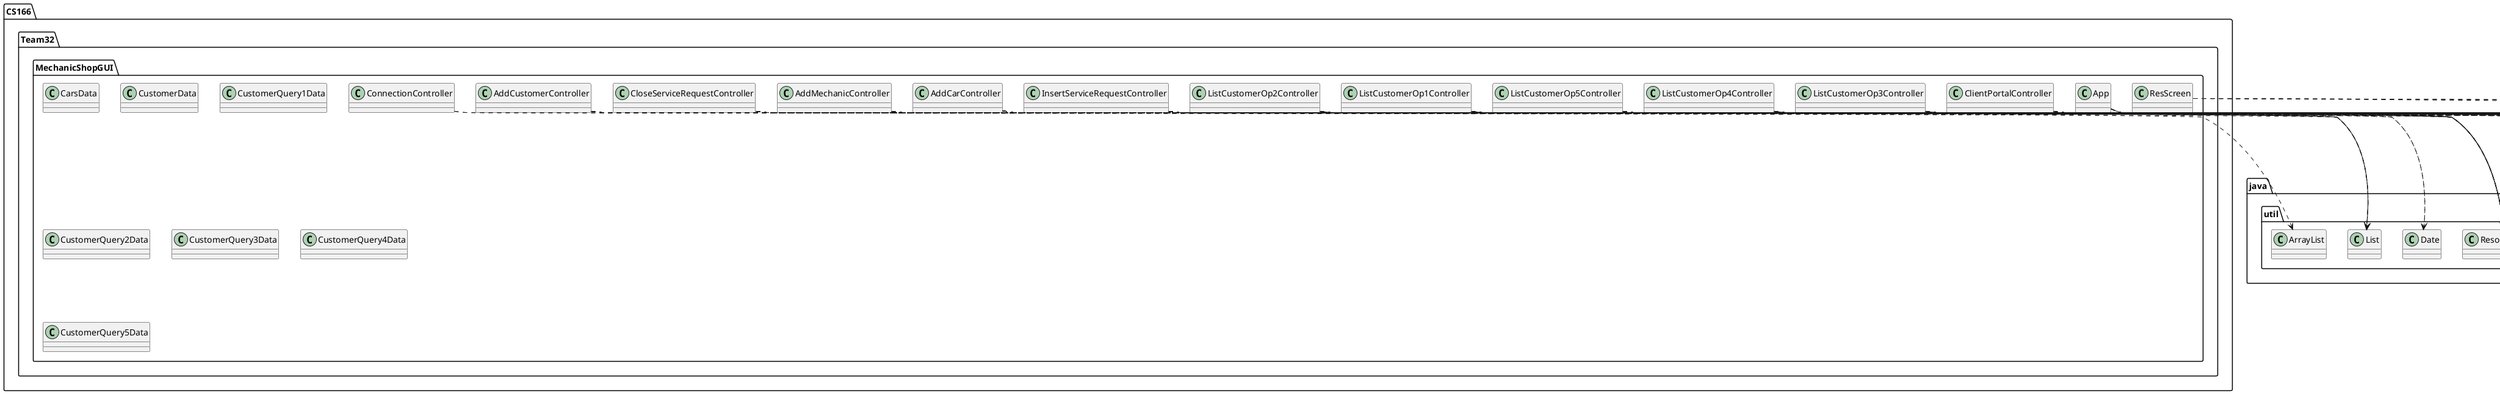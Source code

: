 @startuml
annotation java.lang.Override
annotation javafx.fxml.FXML
class CS166.Team32.MechanicShopGUI.AddCarController
class CS166.Team32.MechanicShopGUI.AddCustomerController
class CS166.Team32.MechanicShopGUI.AddMechanicController
class CS166.Team32.MechanicShopGUI.App
class CS166.Team32.MechanicShopGUI.CarsData
class CS166.Team32.MechanicShopGUI.ClientPortalController
class CS166.Team32.MechanicShopGUI.CloseServiceRequestController
class CS166.Team32.MechanicShopGUI.ConnectionController
class CS166.Team32.MechanicShopGUI.CustomerData
class CS166.Team32.MechanicShopGUI.CustomerQuery1Data
class CS166.Team32.MechanicShopGUI.CustomerQuery2Data
class CS166.Team32.MechanicShopGUI.CustomerQuery3Data
class CS166.Team32.MechanicShopGUI.CustomerQuery4Data
class CS166.Team32.MechanicShopGUI.CustomerQuery5Data
class CS166.Team32.MechanicShopGUI.InsertServiceRequestController
class CS166.Team32.MechanicShopGUI.ListCustomerOp1Controller
class CS166.Team32.MechanicShopGUI.ListCustomerOp2Controller
class CS166.Team32.MechanicShopGUI.ListCustomerOp3Controller
class CS166.Team32.MechanicShopGUI.ListCustomerOp4Controller
class CS166.Team32.MechanicShopGUI.ListCustomerOp5Controller
class CS166.Team32.MechanicShopGUI.ResScreen
class java.io.IOException
class java.net.URL
class java.sql.Connection
class java.sql.PreparedStatement
class java.sql.ResultSet
class java.sql.SQLException
class java.util.ArrayList
class java.util.Date
class java.util.List
class java.util.ResourceBundle
class javafx.application.Application
class javafx.application.Platform
class javafx.collections.FXCollections
class javafx.collections.ObservableList
class javafx.event.ActionEvent
class javafx.fxml.FXMLLoader
class javafx.scene.Parent
class javafx.scene.Scene
class javafx.scene.control.Button
class javafx.scene.control.Label
class javafx.scene.control.TableColumn
class javafx.scene.control.TableRow
class javafx.scene.control.TableView
class javafx.scene.control.TextArea
class javafx.scene.control.TextField
class javafx.scene.control.cell.PropertyValueFactory
class javafx.scene.input.MouseButton
class javafx.stage.Stage
interface javafx.fxml.Initializable
CS166.Team32.MechanicShopGUI.AddCarController ..> javafx.fxml.FXML
CS166.Team32.MechanicShopGUI.AddCarController ..> java.io.IOException
CS166.Team32.MechanicShopGUI.AddCarController ..> java.net.URL
CS166.Team32.MechanicShopGUI.AddCarController ..> java.sql.Connection
CS166.Team32.MechanicShopGUI.AddCarController ..> java.sql.PreparedStatement
CS166.Team32.MechanicShopGUI.AddCarController ..> java.util.List
CS166.Team32.MechanicShopGUI.AddCarController ..> java.util.ResourceBundle
CS166.Team32.MechanicShopGUI.AddCarController ..> javafx.application.Platform
CS166.Team32.MechanicShopGUI.AddCarController ..> javafx.event.ActionEvent
CS166.Team32.MechanicShopGUI.AddCarController ..> javafx.fxml.FXMLLoader
CS166.Team32.MechanicShopGUI.AddCarController ..> javafx.scene.Parent
CS166.Team32.MechanicShopGUI.AddCarController ..> javafx.scene.Scene
CS166.Team32.MechanicShopGUI.AddCarController ..> javafx.scene.control.Button
CS166.Team32.MechanicShopGUI.AddCarController ..> javafx.scene.control.Label
CS166.Team32.MechanicShopGUI.AddCarController ..> javafx.scene.control.TextField
CS166.Team32.MechanicShopGUI.AddCarController ..> javafx.stage.Stage
CS166.Team32.MechanicShopGUI.AddCarController ..> javafx.fxml.Initializable
CS166.Team32.MechanicShopGUI.AddCustomerController ..> javafx.fxml.FXML
CS166.Team32.MechanicShopGUI.AddCustomerController ..> java.io.IOException
CS166.Team32.MechanicShopGUI.AddCustomerController ..> java.net.URL
CS166.Team32.MechanicShopGUI.AddCustomerController ..> java.sql.Connection
CS166.Team32.MechanicShopGUI.AddCustomerController ..> java.sql.PreparedStatement
CS166.Team32.MechanicShopGUI.AddCustomerController ..> java.sql.SQLException
CS166.Team32.MechanicShopGUI.AddCustomerController ..> java.util.List
CS166.Team32.MechanicShopGUI.AddCustomerController ..> java.util.ResourceBundle
CS166.Team32.MechanicShopGUI.AddCustomerController ..> javafx.application.Platform
CS166.Team32.MechanicShopGUI.AddCustomerController ..> javafx.fxml.FXMLLoader
CS166.Team32.MechanicShopGUI.AddCustomerController ..> javafx.scene.Parent
CS166.Team32.MechanicShopGUI.AddCustomerController ..> javafx.scene.Scene
CS166.Team32.MechanicShopGUI.AddCustomerController ..> javafx.scene.control.Button
CS166.Team32.MechanicShopGUI.AddCustomerController ..> javafx.scene.control.Label
CS166.Team32.MechanicShopGUI.AddCustomerController ..> javafx.scene.control.TextField
CS166.Team32.MechanicShopGUI.AddCustomerController ..> javafx.stage.Stage
CS166.Team32.MechanicShopGUI.AddCustomerController ..> javafx.fxml.Initializable
CS166.Team32.MechanicShopGUI.AddMechanicController ..> javafx.fxml.FXML
CS166.Team32.MechanicShopGUI.AddMechanicController ..> java.io.IOException
CS166.Team32.MechanicShopGUI.AddMechanicController ..> java.net.URL
CS166.Team32.MechanicShopGUI.AddMechanicController ..> java.sql.Connection
CS166.Team32.MechanicShopGUI.AddMechanicController ..> java.sql.PreparedStatement
CS166.Team32.MechanicShopGUI.AddMechanicController ..> java.util.List
CS166.Team32.MechanicShopGUI.AddMechanicController ..> java.util.ResourceBundle
CS166.Team32.MechanicShopGUI.AddMechanicController ..> javafx.application.Platform
CS166.Team32.MechanicShopGUI.AddMechanicController ..> javafx.fxml.FXMLLoader
CS166.Team32.MechanicShopGUI.AddMechanicController ..> javafx.scene.Parent
CS166.Team32.MechanicShopGUI.AddMechanicController ..> javafx.scene.Scene
CS166.Team32.MechanicShopGUI.AddMechanicController ..> javafx.scene.control.Button
CS166.Team32.MechanicShopGUI.AddMechanicController ..> javafx.scene.control.Label
CS166.Team32.MechanicShopGUI.AddMechanicController ..> javafx.scene.control.TextField
CS166.Team32.MechanicShopGUI.AddMechanicController ..> javafx.stage.Stage
CS166.Team32.MechanicShopGUI.AddMechanicController ..> javafx.fxml.Initializable
CS166.Team32.MechanicShopGUI.App ..> java.lang.Override
CS166.Team32.MechanicShopGUI.App ..> javafx.fxml.FXML
CS166.Team32.MechanicShopGUI.App ..> java.io.IOException
CS166.Team32.MechanicShopGUI.App --|> javafx.application.Application
CS166.Team32.MechanicShopGUI.App ..> javafx.fxml.FXMLLoader
CS166.Team32.MechanicShopGUI.App ..> javafx.scene.Parent
CS166.Team32.MechanicShopGUI.App ..> javafx.scene.Scene
CS166.Team32.MechanicShopGUI.App ..> javafx.stage.Stage
CS166.Team32.MechanicShopGUI.ClientPortalController ..> javafx.fxml.FXML
CS166.Team32.MechanicShopGUI.ClientPortalController ..> java.io.IOException
CS166.Team32.MechanicShopGUI.ClientPortalController ..> java.net.URL
CS166.Team32.MechanicShopGUI.ClientPortalController ..> java.util.ResourceBundle
CS166.Team32.MechanicShopGUI.ClientPortalController ..> javafx.fxml.FXMLLoader
CS166.Team32.MechanicShopGUI.ClientPortalController ..> javafx.scene.Parent
CS166.Team32.MechanicShopGUI.ClientPortalController ..> javafx.scene.Scene
CS166.Team32.MechanicShopGUI.ClientPortalController ..> javafx.stage.Stage
CS166.Team32.MechanicShopGUI.ClientPortalController ..> javafx.fxml.Initializable
CS166.Team32.MechanicShopGUI.CloseServiceRequestController ..> javafx.fxml.FXML
CS166.Team32.MechanicShopGUI.CloseServiceRequestController ..> java.io.IOException
CS166.Team32.MechanicShopGUI.CloseServiceRequestController ..> java.net.URL
CS166.Team32.MechanicShopGUI.CloseServiceRequestController ..> java.sql.Connection
CS166.Team32.MechanicShopGUI.CloseServiceRequestController ..> java.sql.SQLException
CS166.Team32.MechanicShopGUI.CloseServiceRequestController ..> java.util.Date
CS166.Team32.MechanicShopGUI.CloseServiceRequestController ..> java.util.List
CS166.Team32.MechanicShopGUI.CloseServiceRequestController ..> java.util.ResourceBundle
CS166.Team32.MechanicShopGUI.CloseServiceRequestController ..> javafx.application.Platform
CS166.Team32.MechanicShopGUI.CloseServiceRequestController ..> javafx.fxml.FXMLLoader
CS166.Team32.MechanicShopGUI.CloseServiceRequestController ..> javafx.scene.Parent
CS166.Team32.MechanicShopGUI.CloseServiceRequestController ..> javafx.scene.Scene
CS166.Team32.MechanicShopGUI.CloseServiceRequestController ..> javafx.scene.control.Button
CS166.Team32.MechanicShopGUI.CloseServiceRequestController ..> javafx.scene.control.Label
CS166.Team32.MechanicShopGUI.CloseServiceRequestController ..> javafx.scene.control.TextArea
CS166.Team32.MechanicShopGUI.CloseServiceRequestController ..> javafx.scene.control.TextField
CS166.Team32.MechanicShopGUI.CloseServiceRequestController ..> javafx.stage.Stage
CS166.Team32.MechanicShopGUI.CloseServiceRequestController ..> javafx.fxml.Initializable
CS166.Team32.MechanicShopGUI.ConnectionController ..> java.util.ArrayList
CS166.Team32.MechanicShopGUI.ConnectionController ..> java.util.List
CS166.Team32.MechanicShopGUI.InsertServiceRequestController ..> java.io.IOException
CS166.Team32.MechanicShopGUI.InsertServiceRequestController ..> java.net.URL
CS166.Team32.MechanicShopGUI.InsertServiceRequestController ..> java.sql.Connection
CS166.Team32.MechanicShopGUI.InsertServiceRequestController ..> java.sql.ResultSet
CS166.Team32.MechanicShopGUI.InsertServiceRequestController ..> java.sql.SQLException
CS166.Team32.MechanicShopGUI.InsertServiceRequestController ..> java.util.Date
CS166.Team32.MechanicShopGUI.InsertServiceRequestController ..> java.util.List
CS166.Team32.MechanicShopGUI.InsertServiceRequestController ..> java.util.ResourceBundle
CS166.Team32.MechanicShopGUI.InsertServiceRequestController ..> javafx.collections.FXCollections
CS166.Team32.MechanicShopGUI.InsertServiceRequestController ..> javafx.collections.ObservableList
CS166.Team32.MechanicShopGUI.InsertServiceRequestController ..> javafx.event.ActionEvent
CS166.Team32.MechanicShopGUI.InsertServiceRequestController ..> javafx.fxml.FXMLLoader
CS166.Team32.MechanicShopGUI.InsertServiceRequestController ..> javafx.scene.Parent
CS166.Team32.MechanicShopGUI.InsertServiceRequestController ..> javafx.scene.Scene
CS166.Team32.MechanicShopGUI.InsertServiceRequestController ..> javafx.scene.control.Button
CS166.Team32.MechanicShopGUI.InsertServiceRequestController ..> javafx.scene.control.Label
CS166.Team32.MechanicShopGUI.InsertServiceRequestController ..> javafx.scene.control.TableColumn
CS166.Team32.MechanicShopGUI.InsertServiceRequestController ..> javafx.scene.control.TableRow
CS166.Team32.MechanicShopGUI.InsertServiceRequestController ..> javafx.scene.control.TableView
CS166.Team32.MechanicShopGUI.InsertServiceRequestController ..> javafx.scene.control.TextArea
CS166.Team32.MechanicShopGUI.InsertServiceRequestController ..> javafx.scene.control.TextField
CS166.Team32.MechanicShopGUI.InsertServiceRequestController ..> javafx.scene.control.cell.PropertyValueFactory
CS166.Team32.MechanicShopGUI.InsertServiceRequestController ..> javafx.scene.input.MouseButton
CS166.Team32.MechanicShopGUI.InsertServiceRequestController ..> javafx.stage.Stage
CS166.Team32.MechanicShopGUI.InsertServiceRequestController ..> javafx.fxml.Initializable
CS166.Team32.MechanicShopGUI.ListCustomerOp1Controller ..> java.lang.Override
CS166.Team32.MechanicShopGUI.ListCustomerOp1Controller ..> java.net.URL
CS166.Team32.MechanicShopGUI.ListCustomerOp1Controller ..> java.sql.Connection
CS166.Team32.MechanicShopGUI.ListCustomerOp1Controller ..> java.sql.ResultSet
CS166.Team32.MechanicShopGUI.ListCustomerOp1Controller ..> java.sql.SQLException
CS166.Team32.MechanicShopGUI.ListCustomerOp1Controller ..> java.util.ResourceBundle
CS166.Team32.MechanicShopGUI.ListCustomerOp1Controller ..> javafx.application.Platform
CS166.Team32.MechanicShopGUI.ListCustomerOp1Controller ..> javafx.collections.FXCollections
CS166.Team32.MechanicShopGUI.ListCustomerOp1Controller ..> javafx.collections.ObservableList
CS166.Team32.MechanicShopGUI.ListCustomerOp1Controller ..> javafx.scene.control.Button
CS166.Team32.MechanicShopGUI.ListCustomerOp1Controller ..> javafx.scene.control.Label
CS166.Team32.MechanicShopGUI.ListCustomerOp1Controller ..> javafx.scene.control.TableColumn
CS166.Team32.MechanicShopGUI.ListCustomerOp1Controller ..> javafx.scene.control.TableView
CS166.Team32.MechanicShopGUI.ListCustomerOp1Controller ..> javafx.scene.control.cell.PropertyValueFactory
CS166.Team32.MechanicShopGUI.ListCustomerOp1Controller ..> javafx.stage.Stage
CS166.Team32.MechanicShopGUI.ListCustomerOp1Controller --|> javafx.fxml.Initializable
CS166.Team32.MechanicShopGUI.ListCustomerOp2Controller ..> java.lang.Override
CS166.Team32.MechanicShopGUI.ListCustomerOp2Controller ..> java.net.URL
CS166.Team32.MechanicShopGUI.ListCustomerOp2Controller ..> java.sql.Connection
CS166.Team32.MechanicShopGUI.ListCustomerOp2Controller ..> java.sql.ResultSet
CS166.Team32.MechanicShopGUI.ListCustomerOp2Controller ..> java.sql.SQLException
CS166.Team32.MechanicShopGUI.ListCustomerOp2Controller ..> java.util.ResourceBundle
CS166.Team32.MechanicShopGUI.ListCustomerOp2Controller ..> javafx.application.Platform
CS166.Team32.MechanicShopGUI.ListCustomerOp2Controller ..> javafx.collections.FXCollections
CS166.Team32.MechanicShopGUI.ListCustomerOp2Controller ..> javafx.collections.ObservableList
CS166.Team32.MechanicShopGUI.ListCustomerOp2Controller ..> javafx.scene.control.Button
CS166.Team32.MechanicShopGUI.ListCustomerOp2Controller ..> javafx.scene.control.Label
CS166.Team32.MechanicShopGUI.ListCustomerOp2Controller ..> javafx.scene.control.TableColumn
CS166.Team32.MechanicShopGUI.ListCustomerOp2Controller ..> javafx.scene.control.TableView
CS166.Team32.MechanicShopGUI.ListCustomerOp2Controller ..> javafx.scene.control.cell.PropertyValueFactory
CS166.Team32.MechanicShopGUI.ListCustomerOp2Controller ..> javafx.stage.Stage
CS166.Team32.MechanicShopGUI.ListCustomerOp2Controller --|> javafx.fxml.Initializable
CS166.Team32.MechanicShopGUI.ListCustomerOp3Controller ..> java.lang.Override
CS166.Team32.MechanicShopGUI.ListCustomerOp3Controller ..> java.net.URL
CS166.Team32.MechanicShopGUI.ListCustomerOp3Controller ..> java.sql.Connection
CS166.Team32.MechanicShopGUI.ListCustomerOp3Controller ..> java.sql.ResultSet
CS166.Team32.MechanicShopGUI.ListCustomerOp3Controller ..> java.sql.SQLException
CS166.Team32.MechanicShopGUI.ListCustomerOp3Controller ..> java.util.ResourceBundle
CS166.Team32.MechanicShopGUI.ListCustomerOp3Controller ..> javafx.application.Platform
CS166.Team32.MechanicShopGUI.ListCustomerOp3Controller ..> javafx.collections.FXCollections
CS166.Team32.MechanicShopGUI.ListCustomerOp3Controller ..> javafx.collections.ObservableList
CS166.Team32.MechanicShopGUI.ListCustomerOp3Controller ..> javafx.event.ActionEvent
CS166.Team32.MechanicShopGUI.ListCustomerOp3Controller ..> javafx.scene.control.Button
CS166.Team32.MechanicShopGUI.ListCustomerOp3Controller ..> javafx.scene.control.Label
CS166.Team32.MechanicShopGUI.ListCustomerOp3Controller ..> javafx.scene.control.TableColumn
CS166.Team32.MechanicShopGUI.ListCustomerOp3Controller ..> javafx.scene.control.TableView
CS166.Team32.MechanicShopGUI.ListCustomerOp3Controller ..> javafx.scene.control.cell.PropertyValueFactory
CS166.Team32.MechanicShopGUI.ListCustomerOp3Controller ..> javafx.stage.Stage
CS166.Team32.MechanicShopGUI.ListCustomerOp3Controller --|> javafx.fxml.Initializable
CS166.Team32.MechanicShopGUI.ListCustomerOp4Controller ..> java.lang.Override
CS166.Team32.MechanicShopGUI.ListCustomerOp4Controller ..> java.net.URL
CS166.Team32.MechanicShopGUI.ListCustomerOp4Controller ..> java.sql.Connection
CS166.Team32.MechanicShopGUI.ListCustomerOp4Controller ..> java.sql.ResultSet
CS166.Team32.MechanicShopGUI.ListCustomerOp4Controller ..> java.sql.SQLException
CS166.Team32.MechanicShopGUI.ListCustomerOp4Controller ..> java.util.ResourceBundle
CS166.Team32.MechanicShopGUI.ListCustomerOp4Controller ..> javafx.application.Platform
CS166.Team32.MechanicShopGUI.ListCustomerOp4Controller ..> javafx.collections.FXCollections
CS166.Team32.MechanicShopGUI.ListCustomerOp4Controller ..> javafx.collections.ObservableList
CS166.Team32.MechanicShopGUI.ListCustomerOp4Controller ..> javafx.event.ActionEvent
CS166.Team32.MechanicShopGUI.ListCustomerOp4Controller ..> javafx.scene.control.Button
CS166.Team32.MechanicShopGUI.ListCustomerOp4Controller ..> javafx.scene.control.Label
CS166.Team32.MechanicShopGUI.ListCustomerOp4Controller ..> javafx.scene.control.TableColumn
CS166.Team32.MechanicShopGUI.ListCustomerOp4Controller ..> javafx.scene.control.TableView
CS166.Team32.MechanicShopGUI.ListCustomerOp4Controller ..> javafx.scene.control.cell.PropertyValueFactory
CS166.Team32.MechanicShopGUI.ListCustomerOp4Controller ..> javafx.stage.Stage
CS166.Team32.MechanicShopGUI.ListCustomerOp4Controller --|> javafx.fxml.Initializable
CS166.Team32.MechanicShopGUI.ListCustomerOp5Controller ..> java.net.URL
CS166.Team32.MechanicShopGUI.ListCustomerOp5Controller ..> java.sql.Connection
CS166.Team32.MechanicShopGUI.ListCustomerOp5Controller ..> java.sql.ResultSet
CS166.Team32.MechanicShopGUI.ListCustomerOp5Controller ..> java.sql.SQLException
CS166.Team32.MechanicShopGUI.ListCustomerOp5Controller ..> java.util.ResourceBundle
CS166.Team32.MechanicShopGUI.ListCustomerOp5Controller ..> javafx.application.Platform
CS166.Team32.MechanicShopGUI.ListCustomerOp5Controller ..> javafx.collections.FXCollections
CS166.Team32.MechanicShopGUI.ListCustomerOp5Controller ..> javafx.collections.ObservableList
CS166.Team32.MechanicShopGUI.ListCustomerOp5Controller ..> javafx.scene.control.Button
CS166.Team32.MechanicShopGUI.ListCustomerOp5Controller ..> javafx.scene.control.Label
CS166.Team32.MechanicShopGUI.ListCustomerOp5Controller ..> javafx.scene.control.TableColumn
CS166.Team32.MechanicShopGUI.ListCustomerOp5Controller ..> javafx.scene.control.TableView
CS166.Team32.MechanicShopGUI.ListCustomerOp5Controller ..> javafx.scene.control.TextField
CS166.Team32.MechanicShopGUI.ListCustomerOp5Controller ..> javafx.scene.control.cell.PropertyValueFactory
CS166.Team32.MechanicShopGUI.ListCustomerOp5Controller ..> javafx.stage.Stage
CS166.Team32.MechanicShopGUI.ListCustomerOp5Controller ..> javafx.fxml.Initializable
CS166.Team32.MechanicShopGUI.ResScreen ..> javafx.event.ActionEvent
CS166.Team32.MechanicShopGUI.ResScreen ..> javafx.scene.control.Button
CS166.Team32.MechanicShopGUI.ResScreen ..> javafx.scene.control.Label
CS166.Team32.MechanicShopGUI.ResScreen ..> javafx.stage.Stage
@enduml